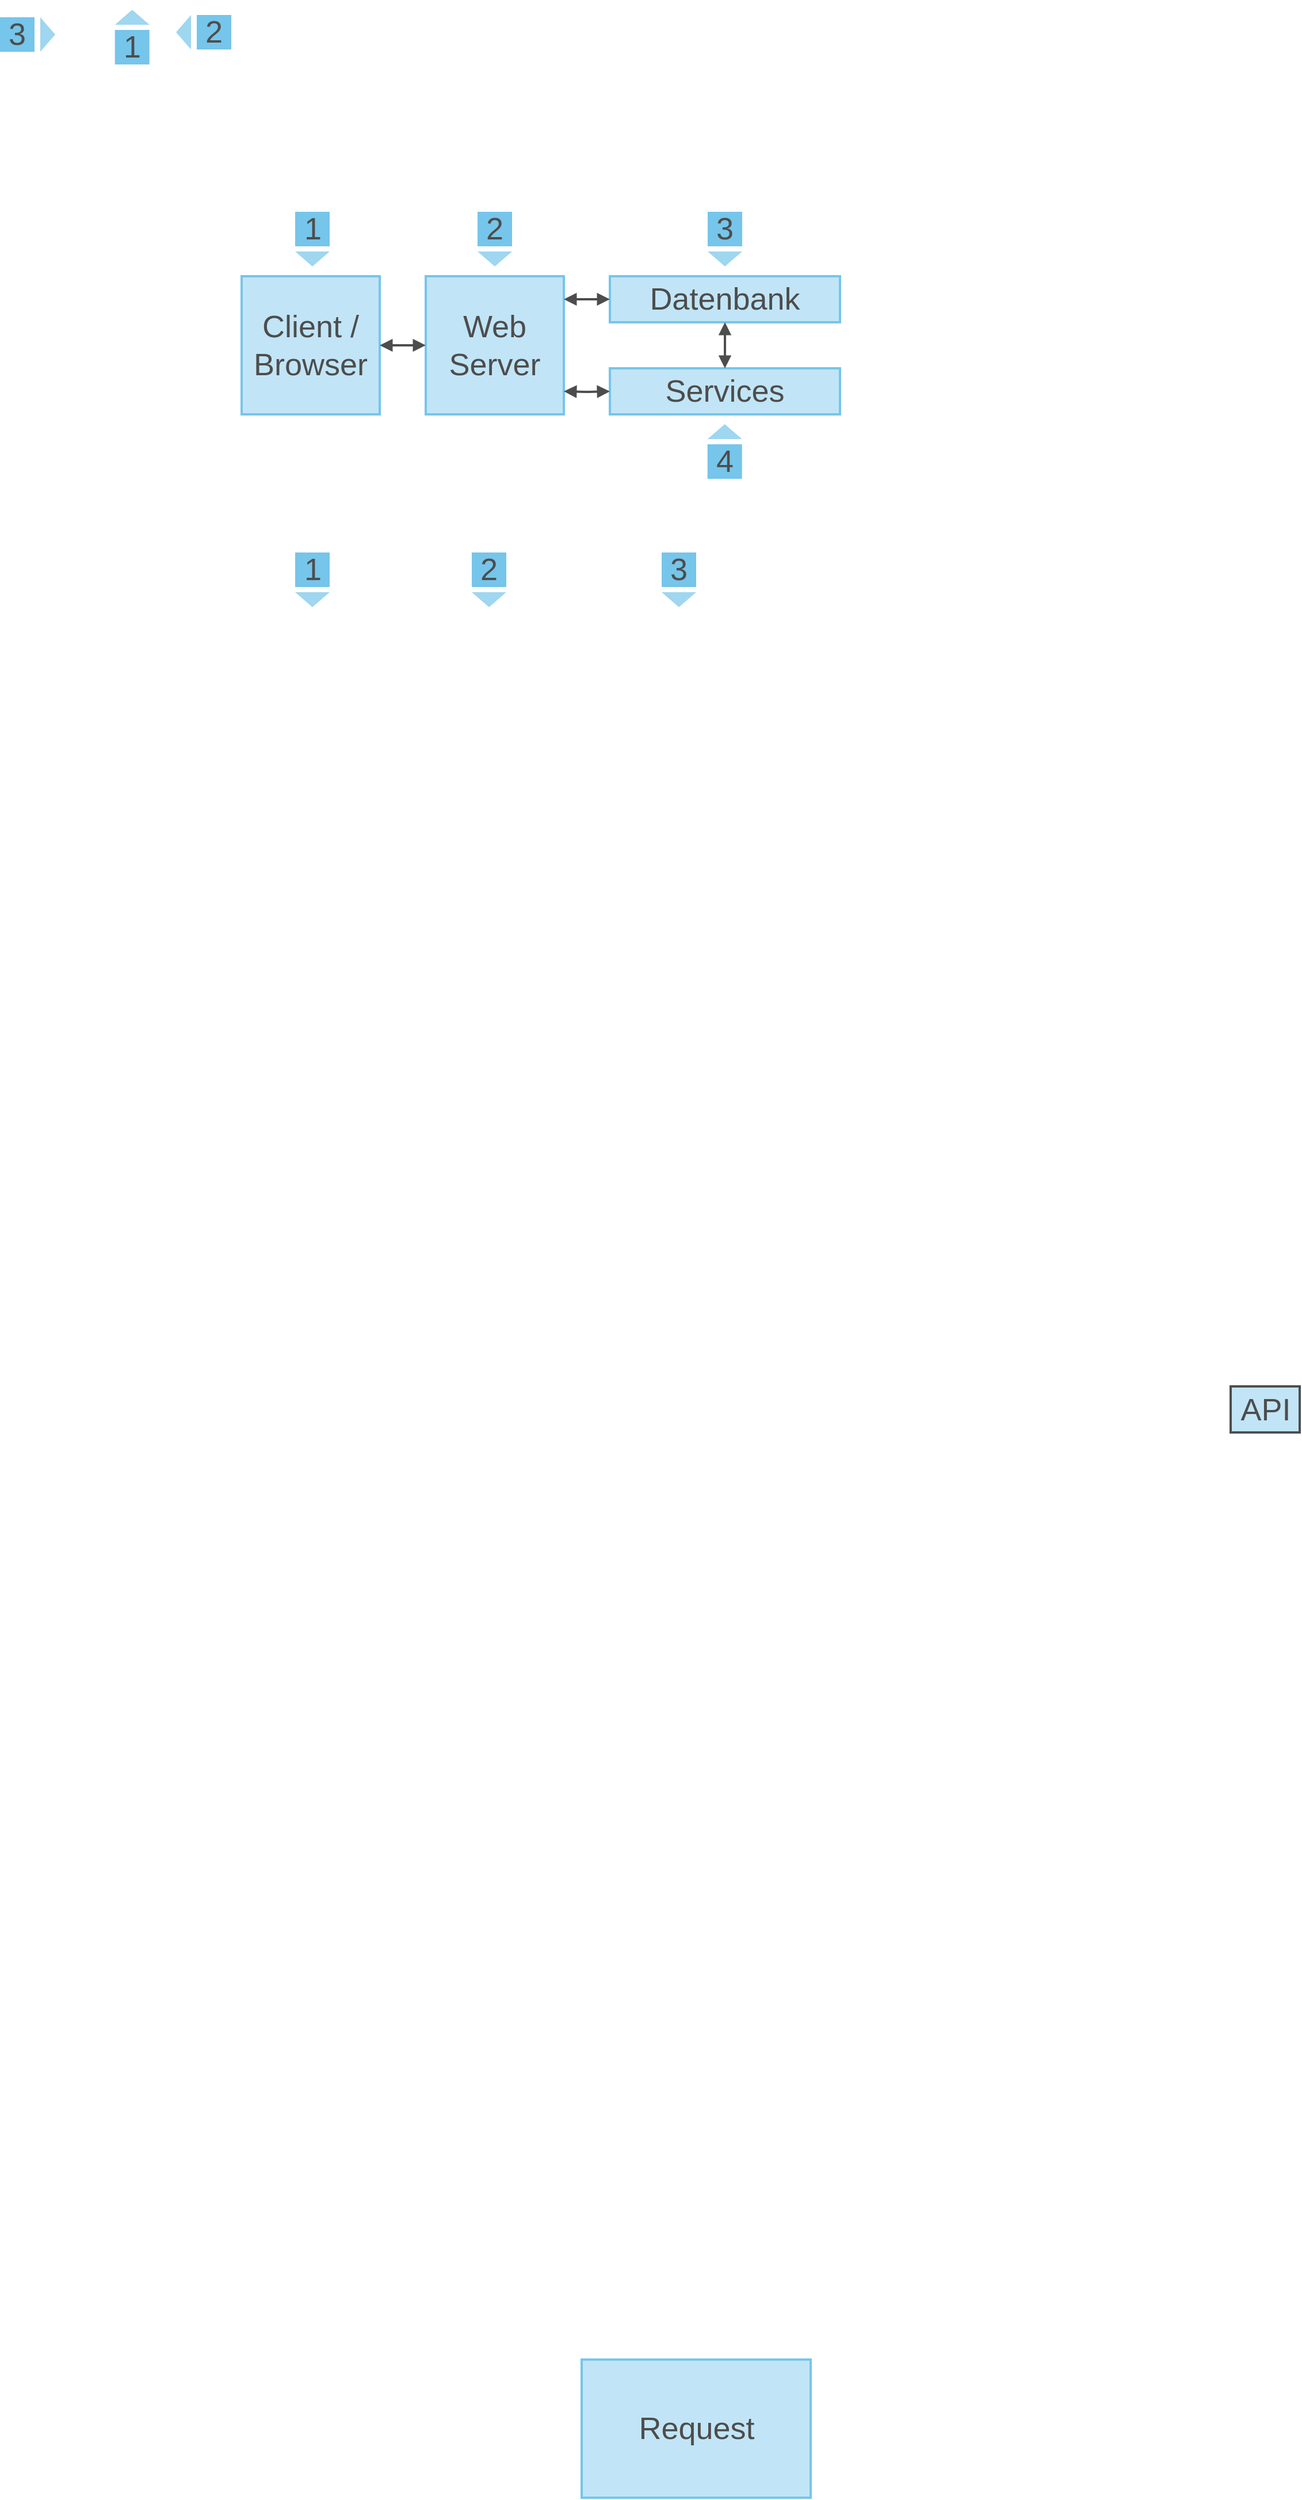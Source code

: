 <mxfile version="10.7.7" type="device"><diagram id="OLmAHE_2r6t1UaWrqtJf" name="Page-1"><mxGraphModel dx="2323" dy="1373" grid="1" gridSize="10" guides="1" tooltips="1" connect="1" arrows="1" fold="1" page="1" pageScale="1" pageWidth="1070" pageHeight="800" math="0" shadow="0"><root><mxCell id="0"/><mxCell id="1" parent="0"/><mxCell id="qdNqRmV8etVuCIasaB1H-1" value="Client / Browser&lt;br style=&quot;font-size: 27px;&quot;&gt;" style="rounded=0;whiteSpace=wrap;html=1;fillColor=#C1E5F6;strokeColor=#76C5EA;strokeWidth=2;fontColor=#4D4D4D;fontSize=27;" parent="1" vertex="1"><mxGeometry x="360" y="320" width="120" height="120" as="geometry"/></mxCell><mxCell id="qdNqRmV8etVuCIasaB1H-2" value="" style="group" parent="1" vertex="1" connectable="0"><mxGeometry x="150" y="95" width="48" height="30" as="geometry"/></mxCell><mxCell id="qdNqRmV8etVuCIasaB1H-3" value="3" style="rounded=0;whiteSpace=wrap;html=1;strokeColor=none;strokeWidth=4;fillColor=#76C5EA;fontSize=27;align=center;fontColor=#4D4D4D;fontStyle=0;fontFamily=Helvetica;" parent="qdNqRmV8etVuCIasaB1H-2" vertex="1"><mxGeometry width="30" height="30" as="geometry"/></mxCell><mxCell id="qdNqRmV8etVuCIasaB1H-4" value="" style="triangle;whiteSpace=wrap;html=1;strokeColor=none;strokeWidth=4;fillColor=#9FD6F0;fontFamily=Helvetica;fontSize=27;fontColor=#FFFFFF;align=center;fontStyle=0" parent="qdNqRmV8etVuCIasaB1H-2" vertex="1"><mxGeometry x="35" width="13" height="30" as="geometry"/></mxCell><mxCell id="qdNqRmV8etVuCIasaB1H-5" value="" style="group" parent="1" vertex="1" connectable="0"><mxGeometry x="303" y="93" width="48" height="30" as="geometry"/></mxCell><mxCell id="qdNqRmV8etVuCIasaB1H-6" value="" style="triangle;whiteSpace=wrap;html=1;strokeColor=none;strokeWidth=4;fillColor=#9FD6F0;fontFamily=Helvetica;fontSize=27;fontColor=#FFFFFF;align=center;rotation=180;" parent="qdNqRmV8etVuCIasaB1H-5" vertex="1"><mxGeometry width="13" height="30" as="geometry"/></mxCell><mxCell id="qdNqRmV8etVuCIasaB1H-7" value="2&lt;br&gt;" style="rounded=0;whiteSpace=wrap;html=1;strokeColor=none;strokeWidth=4;fillColor=#76C5EA;fontSize=27;align=center;fontColor=#4D4D4D;fontStyle=0;fontFamily=Helvetica;" parent="qdNqRmV8etVuCIasaB1H-5" vertex="1"><mxGeometry x="18" width="30" height="30" as="geometry"/></mxCell><mxCell id="qdNqRmV8etVuCIasaB1H-8" value="" style="group" parent="1" vertex="1" connectable="0"><mxGeometry x="249.853" y="80" width="30" height="56" as="geometry"/></mxCell><mxCell id="qdNqRmV8etVuCIasaB1H-9" value="1" style="rounded=0;whiteSpace=wrap;html=1;strokeColor=none;strokeWidth=4;fillColor=#76C5EA;fontSize=27;align=center;fontColor=#4D4D4D;fontStyle=0;fontFamily=Helvetica;" parent="qdNqRmV8etVuCIasaB1H-8" vertex="1"><mxGeometry y="26" width="30" height="30" as="geometry"/></mxCell><mxCell id="qdNqRmV8etVuCIasaB1H-10" value="" style="triangle;whiteSpace=wrap;html=1;strokeColor=none;strokeWidth=4;fillColor=#9FD6F0;fontFamily=Helvetica;fontSize=27;fontColor=#FFFFFF;align=center;rotation=270;" parent="qdNqRmV8etVuCIasaB1H-8" vertex="1"><mxGeometry x="8.5" width="13" height="30" as="geometry"/></mxCell><mxCell id="qdNqRmV8etVuCIasaB1H-12" value="t" style="group" parent="1" vertex="1" connectable="0"><mxGeometry x="406.5" y="264" width="30" height="56" as="geometry"/></mxCell><mxCell id="qdNqRmV8etVuCIasaB1H-13" value="" style="triangle;whiteSpace=wrap;html=1;strokeColor=none;strokeWidth=4;fillColor=#9FD6F0;fontFamily=Helvetica;fontSize=27;fontColor=#FFFFFF;align=center;rotation=90;" parent="qdNqRmV8etVuCIasaB1H-12" vertex="1"><mxGeometry x="8.5" y="26" width="13" height="30" as="geometry"/></mxCell><mxCell id="qdNqRmV8etVuCIasaB1H-14" value="1&lt;br&gt;" style="rounded=0;whiteSpace=wrap;html=1;strokeColor=none;strokeWidth=4;fillColor=#76C5EA;fontSize=27;align=center;fontColor=#4D4D4D;fontStyle=0;fontFamily=Helvetica;" parent="qdNqRmV8etVuCIasaB1H-12" vertex="1"><mxGeometry width="30" height="30" as="geometry"/></mxCell><mxCell id="qdNqRmV8etVuCIasaB1H-15" value="Web Server&lt;br style=&quot;font-size: 27px;&quot;&gt;" style="rounded=0;whiteSpace=wrap;html=1;fillColor=#C1E5F6;strokeColor=#76C5EA;strokeWidth=2;fontColor=#4D4D4D;fontSize=27;" parent="1" vertex="1"><mxGeometry x="520" y="320" width="120" height="120" as="geometry"/></mxCell><mxCell id="qdNqRmV8etVuCIasaB1H-17" value="Datenbank&lt;br style=&quot;font-size: 27px;&quot;&gt;" style="rounded=0;whiteSpace=wrap;html=1;fillColor=#C1E5F6;strokeColor=#76C5EA;strokeWidth=2;fontColor=#4D4D4D;fontSize=27;" parent="1" vertex="1"><mxGeometry x="680" y="320" width="200" height="40" as="geometry"/></mxCell><mxCell id="qdNqRmV8etVuCIasaB1H-18" value="Services&lt;br style=&quot;font-size: 27px&quot;&gt;" style="rounded=0;whiteSpace=wrap;html=1;fillColor=#C1E5F6;strokeColor=#76C5EA;strokeWidth=2;fontColor=#4D4D4D;fontSize=27;" parent="1" vertex="1"><mxGeometry x="680" y="400" width="200" height="40" as="geometry"/></mxCell><mxCell id="qdNqRmV8etVuCIasaB1H-19" value="" style="rounded=0;orthogonalLoop=1;jettySize=auto;html=1;strokeColor=#4D4D4D;strokeWidth=2;endArrow=block;endFill=1;startArrow=block;startFill=1;" parent="1" source="qdNqRmV8etVuCIasaB1H-1" target="qdNqRmV8etVuCIasaB1H-15" edge="1"><mxGeometry relative="1" as="geometry"><mxPoint x="760" y="360" as="sourcePoint"/><mxPoint x="840" y="280" as="targetPoint"/></mxGeometry></mxCell><mxCell id="qdNqRmV8etVuCIasaB1H-20" value="" style="rounded=0;orthogonalLoop=1;jettySize=auto;html=1;strokeColor=#4D4D4D;strokeWidth=2;endArrow=block;endFill=1;startArrow=block;startFill=1;" parent="1" edge="1"><mxGeometry relative="1" as="geometry"><mxPoint x="640" y="340" as="sourcePoint"/><mxPoint x="680" y="340" as="targetPoint"/></mxGeometry></mxCell><mxCell id="qdNqRmV8etVuCIasaB1H-21" value="" style="rounded=0;orthogonalLoop=1;jettySize=auto;html=1;strokeColor=#4D4D4D;strokeWidth=2;endArrow=block;endFill=1;edgeStyle=orthogonalEdgeStyle;startArrow=block;startFill=1;" parent="1" edge="1"><mxGeometry relative="1" as="geometry"><mxPoint x="640" y="420" as="sourcePoint"/><mxPoint x="680" y="420" as="targetPoint"/></mxGeometry></mxCell><mxCell id="qdNqRmV8etVuCIasaB1H-22" value="" style="rounded=0;orthogonalLoop=1;jettySize=auto;html=1;strokeColor=#4D4D4D;strokeWidth=2;endArrow=block;endFill=1;edgeStyle=orthogonalEdgeStyle;startArrow=block;startFill=1;exitX=0.5;exitY=0;exitDx=0;exitDy=0;entryX=0.5;entryY=1;entryDx=0;entryDy=0;" parent="1" source="qdNqRmV8etVuCIasaB1H-18" target="qdNqRmV8etVuCIasaB1H-17" edge="1"><mxGeometry relative="1" as="geometry"><mxPoint x="760" y="360" as="sourcePoint"/><mxPoint x="790" y="390" as="targetPoint"/></mxGeometry></mxCell><mxCell id="qdNqRmV8etVuCIasaB1H-24" value="t" style="group" parent="1" vertex="1" connectable="0"><mxGeometry x="565" y="264" width="30" height="56" as="geometry"/></mxCell><mxCell id="qdNqRmV8etVuCIasaB1H-25" value="" style="triangle;whiteSpace=wrap;html=1;strokeColor=none;strokeWidth=4;fillColor=#9FD6F0;fontFamily=Helvetica;fontSize=27;fontColor=#FFFFFF;align=center;rotation=90;" parent="qdNqRmV8etVuCIasaB1H-24" vertex="1"><mxGeometry x="8.5" y="26" width="13" height="30" as="geometry"/></mxCell><mxCell id="qdNqRmV8etVuCIasaB1H-26" value="2&lt;br&gt;" style="rounded=0;whiteSpace=wrap;html=1;strokeColor=none;strokeWidth=4;fillColor=#76C5EA;fontSize=27;align=center;fontColor=#4D4D4D;fontStyle=0;fontFamily=Helvetica;" parent="qdNqRmV8etVuCIasaB1H-24" vertex="1"><mxGeometry width="30" height="30" as="geometry"/></mxCell><mxCell id="qdNqRmV8etVuCIasaB1H-27" value="" style="group" parent="1" vertex="1" connectable="0"><mxGeometry x="764.853" y="440" width="30" height="56" as="geometry"/></mxCell><mxCell id="qdNqRmV8etVuCIasaB1H-28" value="4" style="rounded=0;whiteSpace=wrap;html=1;strokeColor=none;strokeWidth=4;fillColor=#76C5EA;fontSize=27;align=center;fontColor=#4D4D4D;fontStyle=0;fontFamily=Helvetica;" parent="qdNqRmV8etVuCIasaB1H-27" vertex="1"><mxGeometry y="26" width="30" height="30" as="geometry"/></mxCell><mxCell id="qdNqRmV8etVuCIasaB1H-29" value="" style="triangle;whiteSpace=wrap;html=1;strokeColor=none;strokeWidth=4;fillColor=#9FD6F0;fontFamily=Helvetica;fontSize=27;fontColor=#FFFFFF;align=center;rotation=270;" parent="qdNqRmV8etVuCIasaB1H-27" vertex="1"><mxGeometry x="8.5" width="13" height="30" as="geometry"/></mxCell><mxCell id="qdNqRmV8etVuCIasaB1H-30" value="t" style="group" parent="1" vertex="1" connectable="0"><mxGeometry x="765" y="264" width="30" height="56" as="geometry"/></mxCell><mxCell id="qdNqRmV8etVuCIasaB1H-31" value="" style="triangle;whiteSpace=wrap;html=1;strokeColor=none;strokeWidth=4;fillColor=#9FD6F0;fontFamily=Helvetica;fontSize=27;fontColor=#FFFFFF;align=center;rotation=90;" parent="qdNqRmV8etVuCIasaB1H-30" vertex="1"><mxGeometry x="8.5" y="26" width="13" height="30" as="geometry"/></mxCell><mxCell id="qdNqRmV8etVuCIasaB1H-32" value="3&lt;br&gt;" style="rounded=0;whiteSpace=wrap;html=1;strokeColor=none;strokeWidth=4;fillColor=#76C5EA;fontSize=27;align=center;fontColor=#4D4D4D;fontStyle=0;fontFamily=Helvetica;" parent="qdNqRmV8etVuCIasaB1H-30" vertex="1"><mxGeometry width="30" height="30" as="geometry"/></mxCell><mxCell id="qWLZX_WXt3_VmSb19hGj-2" value="t" style="group" vertex="1" connectable="0" parent="1"><mxGeometry x="406.5" y="560" width="30" height="56" as="geometry"/></mxCell><mxCell id="qWLZX_WXt3_VmSb19hGj-3" value="" style="triangle;whiteSpace=wrap;html=1;strokeColor=none;strokeWidth=4;fillColor=#9FD6F0;fontFamily=Helvetica;fontSize=27;fontColor=#FFFFFF;align=center;rotation=90;" vertex="1" parent="qWLZX_WXt3_VmSb19hGj-2"><mxGeometry x="8.5" y="26" width="13" height="30" as="geometry"/></mxCell><mxCell id="qWLZX_WXt3_VmSb19hGj-4" value="1&lt;br&gt;" style="rounded=0;whiteSpace=wrap;html=1;strokeColor=none;strokeWidth=4;fillColor=#76C5EA;fontSize=27;align=center;fontColor=#4D4D4D;fontStyle=0;fontFamily=Helvetica;" vertex="1" parent="qWLZX_WXt3_VmSb19hGj-2"><mxGeometry width="30" height="30" as="geometry"/></mxCell><mxCell id="qWLZX_WXt3_VmSb19hGj-12" value="t" style="group" vertex="1" connectable="0" parent="1"><mxGeometry x="560" y="560" width="30" height="56" as="geometry"/></mxCell><mxCell id="qWLZX_WXt3_VmSb19hGj-13" value="" style="triangle;whiteSpace=wrap;html=1;strokeColor=none;strokeWidth=4;fillColor=#9FD6F0;fontFamily=Helvetica;fontSize=27;fontColor=#FFFFFF;align=center;rotation=90;" vertex="1" parent="qWLZX_WXt3_VmSb19hGj-12"><mxGeometry x="8.5" y="26" width="13" height="30" as="geometry"/></mxCell><mxCell id="qWLZX_WXt3_VmSb19hGj-14" value="2&lt;br&gt;" style="rounded=0;whiteSpace=wrap;html=1;strokeColor=none;strokeWidth=4;fillColor=#76C5EA;fontSize=27;align=center;fontColor=#4D4D4D;fontStyle=0;fontFamily=Helvetica;" vertex="1" parent="qWLZX_WXt3_VmSb19hGj-12"><mxGeometry width="30" height="30" as="geometry"/></mxCell><mxCell id="qWLZX_WXt3_VmSb19hGj-18" value="t" style="group" vertex="1" connectable="0" parent="1"><mxGeometry x="725" y="560" width="30" height="56" as="geometry"/></mxCell><mxCell id="qWLZX_WXt3_VmSb19hGj-19" value="" style="triangle;whiteSpace=wrap;html=1;strokeColor=none;strokeWidth=4;fillColor=#9FD6F0;fontFamily=Helvetica;fontSize=27;fontColor=#FFFFFF;align=center;rotation=90;" vertex="1" parent="qWLZX_WXt3_VmSb19hGj-18"><mxGeometry x="8.5" y="26" width="13" height="30" as="geometry"/></mxCell><mxCell id="qWLZX_WXt3_VmSb19hGj-20" value="3&lt;br&gt;" style="rounded=0;whiteSpace=wrap;html=1;strokeColor=none;strokeWidth=4;fillColor=#76C5EA;fontSize=27;align=center;fontColor=#4D4D4D;fontStyle=0;fontFamily=Helvetica;" vertex="1" parent="qWLZX_WXt3_VmSb19hGj-18"><mxGeometry width="30" height="30" as="geometry"/></mxCell><mxCell id="qWLZX_WXt3_VmSb19hGj-162" value="API&lt;br style=&quot;font-size: 27px&quot;&gt;" style="rounded=0;whiteSpace=wrap;html=1;fillColor=#C1E5F6;strokeColor=#4D4D4D;strokeWidth=2;fontColor=#4D4D4D;fontSize=27;" vertex="1" parent="1"><mxGeometry x="1219.5" y="1284.5" width="60" height="40" as="geometry"/></mxCell><mxCell id="qWLZX_WXt3_VmSb19hGj-179" value="Request&lt;br style=&quot;font-size: 27px&quot;&gt;" style="rounded=0;whiteSpace=wrap;html=1;fillColor=#C1E5F6;strokeColor=#76C5EA;strokeWidth=2;fontColor=#4D4D4D;fontSize=27;" vertex="1" parent="1"><mxGeometry x="655.5" y="2130" width="199" height="120" as="geometry"/></mxCell></root></mxGraphModel></diagram></mxfile>